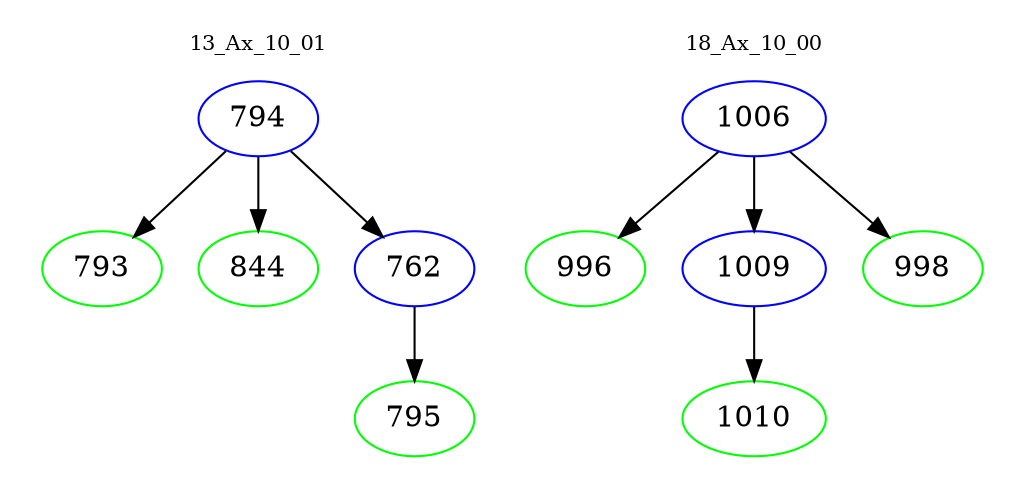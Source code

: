 digraph{
subgraph cluster_0 {
color = white
label = "13_Ax_10_01";
fontsize=10;
T0_794 [label="794", color="blue"]
T0_794 -> T0_793 [color="black"]
T0_793 [label="793", color="green"]
T0_794 -> T0_844 [color="black"]
T0_844 [label="844", color="green"]
T0_794 -> T0_762 [color="black"]
T0_762 [label="762", color="blue"]
T0_762 -> T0_795 [color="black"]
T0_795 [label="795", color="green"]
}
subgraph cluster_1 {
color = white
label = "18_Ax_10_00";
fontsize=10;
T1_1006 [label="1006", color="blue"]
T1_1006 -> T1_996 [color="black"]
T1_996 [label="996", color="green"]
T1_1006 -> T1_1009 [color="black"]
T1_1009 [label="1009", color="blue"]
T1_1009 -> T1_1010 [color="black"]
T1_1010 [label="1010", color="green"]
T1_1006 -> T1_998 [color="black"]
T1_998 [label="998", color="green"]
}
}
